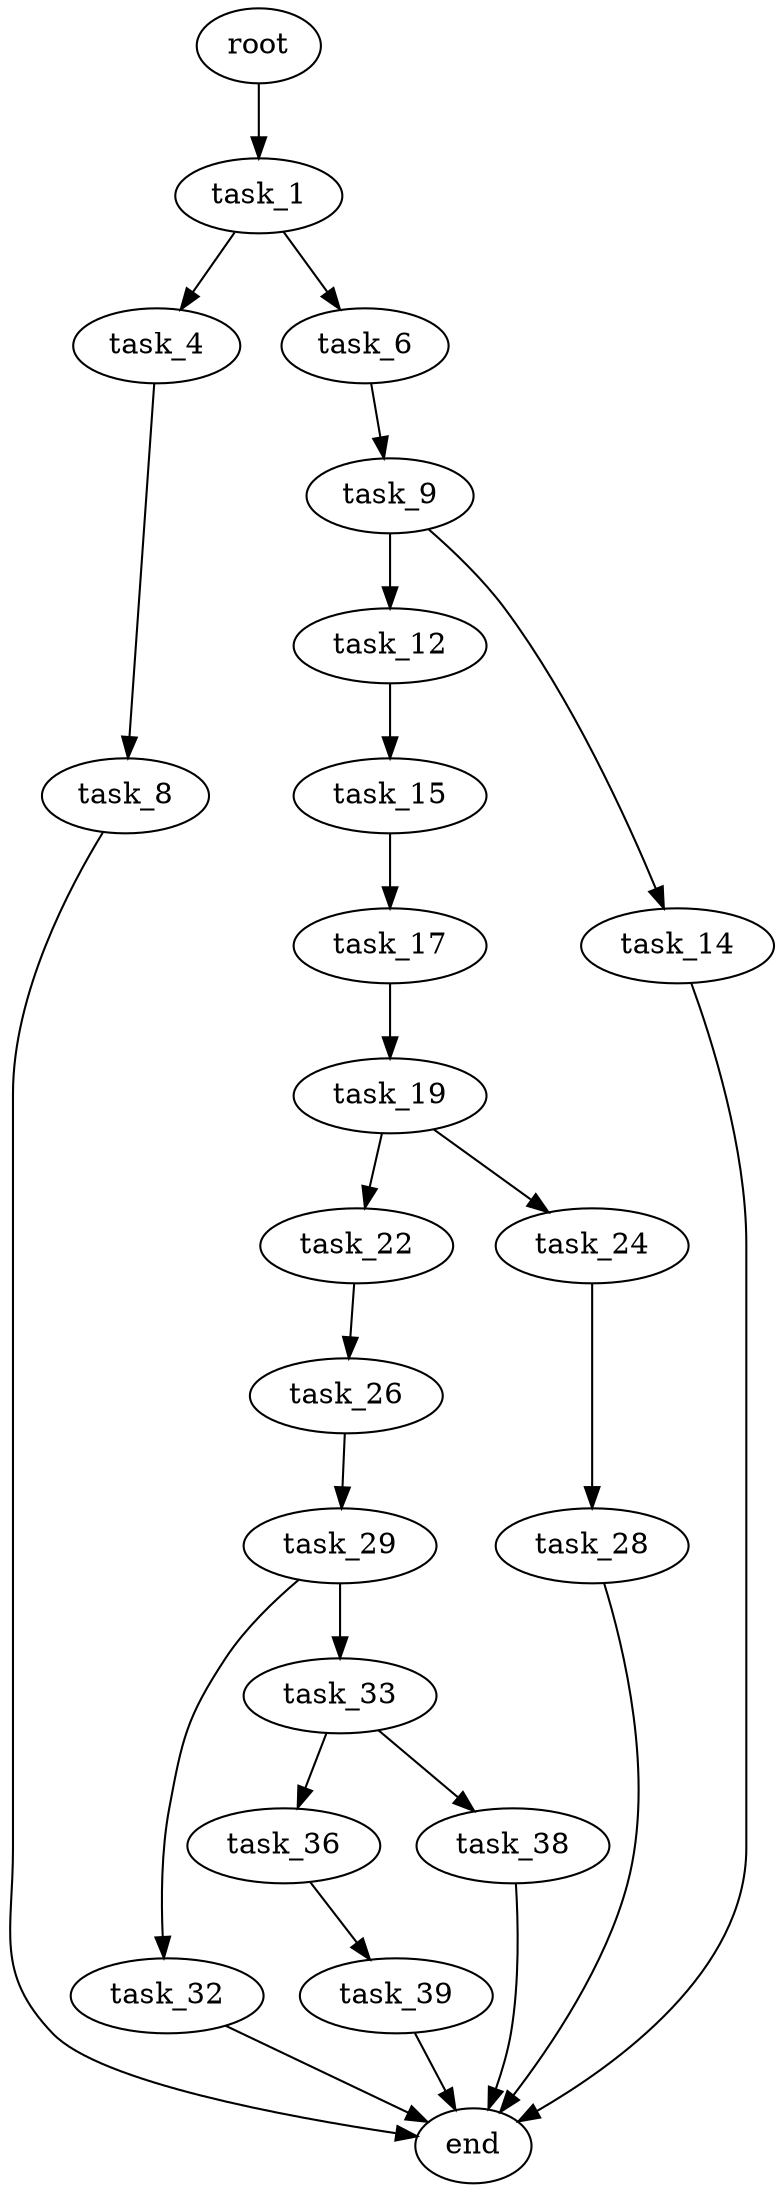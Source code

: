 digraph G {
  root [size="0.000000"];
  task_1 [size="1073741824000.000000"];
  task_4 [size="10793401073.000000"];
  task_6 [size="6486220001.000000"];
  task_8 [size="141891983971.000000"];
  task_9 [size="1073741824000.000000"];
  task_12 [size="1073741824000.000000"];
  task_14 [size="68719476736.000000"];
  task_15 [size="33792605418.000000"];
  task_17 [size="978760247967.000000"];
  task_19 [size="157384547776.000000"];
  task_22 [size="328697174522.000000"];
  task_24 [size="13904632926.000000"];
  task_26 [size="494512880.000000"];
  task_28 [size="36603682084.000000"];
  task_29 [size="8589934592.000000"];
  task_32 [size="17134815051.000000"];
  task_33 [size="468394860545.000000"];
  task_36 [size="51063629759.000000"];
  task_38 [size="242702550537.000000"];
  task_39 [size="230115939410.000000"];
  end [size="0.000000"];

  root -> task_1 [size="1.000000"];
  task_1 -> task_4 [size="838860800.000000"];
  task_1 -> task_6 [size="838860800.000000"];
  task_4 -> task_8 [size="411041792.000000"];
  task_6 -> task_9 [size="411041792.000000"];
  task_8 -> end [size="1.000000"];
  task_9 -> task_12 [size="838860800.000000"];
  task_9 -> task_14 [size="838860800.000000"];
  task_12 -> task_15 [size="838860800.000000"];
  task_14 -> end [size="1.000000"];
  task_15 -> task_17 [size="75497472.000000"];
  task_17 -> task_19 [size="679477248.000000"];
  task_19 -> task_22 [size="134217728.000000"];
  task_19 -> task_24 [size="134217728.000000"];
  task_22 -> task_26 [size="209715200.000000"];
  task_24 -> task_28 [size="536870912.000000"];
  task_26 -> task_29 [size="33554432.000000"];
  task_28 -> end [size="1.000000"];
  task_29 -> task_32 [size="33554432.000000"];
  task_29 -> task_33 [size="33554432.000000"];
  task_32 -> end [size="1.000000"];
  task_33 -> task_36 [size="838860800.000000"];
  task_33 -> task_38 [size="838860800.000000"];
  task_36 -> task_39 [size="838860800.000000"];
  task_38 -> end [size="1.000000"];
  task_39 -> end [size="1.000000"];
}
